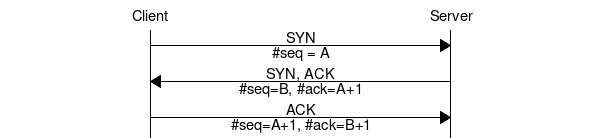 msc {
 arcgradient = 0, width=600;
 
 A[label="Client"], 
 B[label="Server"];

 
 A => B [label="SYN\n#seq = A"];


 B => A [label="SYN, ACK\n#seq=B, #ack=A+1"];
 
 
 A => B [label="ACK\n#seq=A+1, #ack=B+1"];
 
}

